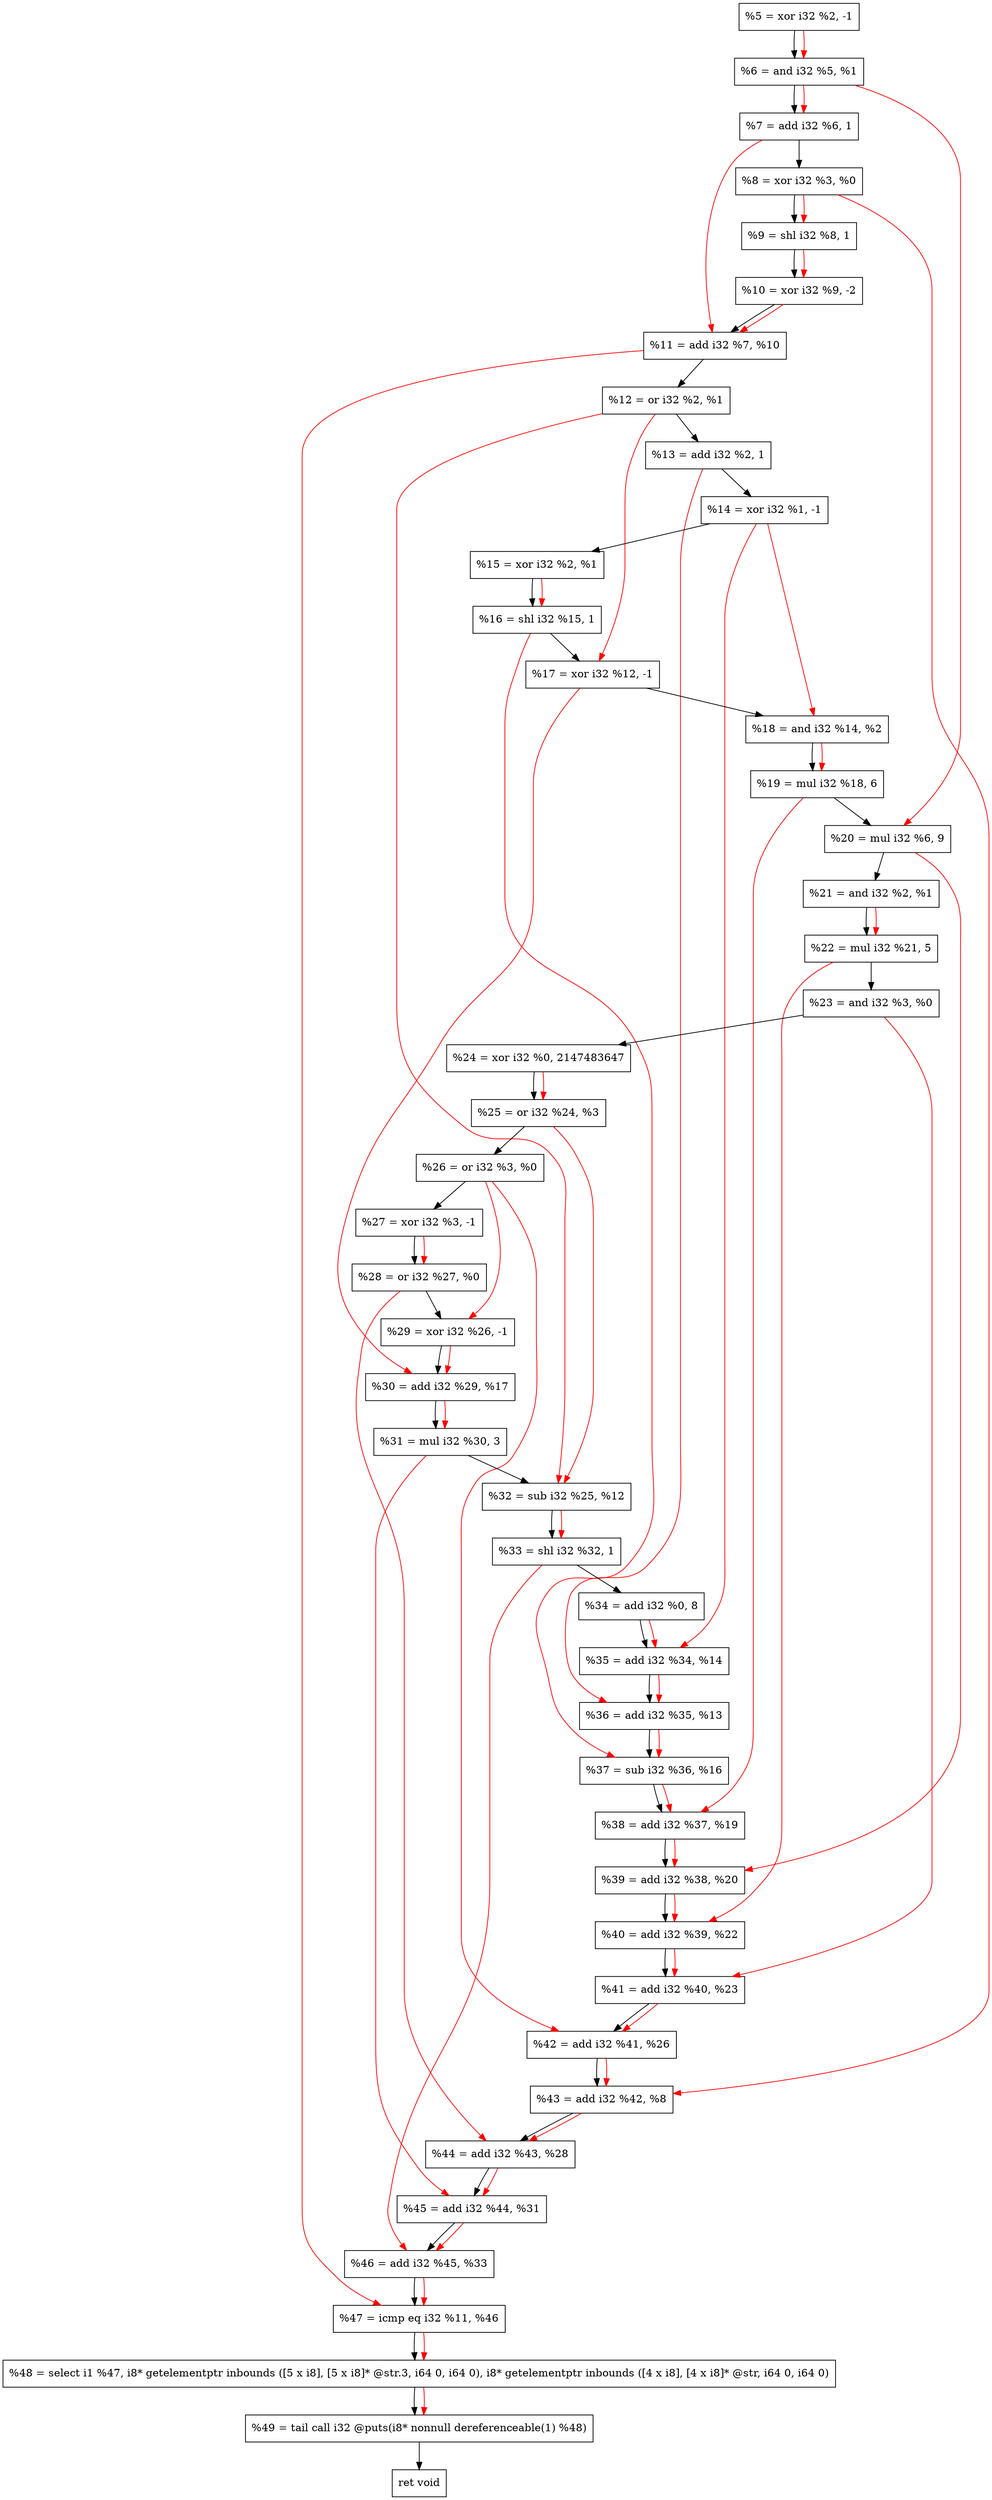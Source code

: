 digraph "DFG for'crackme' function" {
	Node0x12c51a0[shape=record, label="  %5 = xor i32 %2, -1"];
	Node0x12c5210[shape=record, label="  %6 = and i32 %5, %1"];
	Node0x12c52b0[shape=record, label="  %7 = add i32 %6, 1"];
	Node0x12c5320[shape=record, label="  %8 = xor i32 %3, %0"];
	Node0x12c5390[shape=record, label="  %9 = shl i32 %8, 1"];
	Node0x12c5430[shape=record, label="  %10 = xor i32 %9, -2"];
	Node0x12c54a0[shape=record, label="  %11 = add i32 %7, %10"];
	Node0x12c5510[shape=record, label="  %12 = or i32 %2, %1"];
	Node0x12c5580[shape=record, label="  %13 = add i32 %2, 1"];
	Node0x12c55f0[shape=record, label="  %14 = xor i32 %1, -1"];
	Node0x12c5660[shape=record, label="  %15 = xor i32 %2, %1"];
	Node0x12c56d0[shape=record, label="  %16 = shl i32 %15, 1"];
	Node0x12c5740[shape=record, label="  %17 = xor i32 %12, -1"];
	Node0x12c57b0[shape=record, label="  %18 = and i32 %14, %2"];
	Node0x12c5850[shape=record, label="  %19 = mul i32 %18, 6"];
	Node0x12c58f0[shape=record, label="  %20 = mul i32 %6, 9"];
	Node0x12c5960[shape=record, label="  %21 = and i32 %2, %1"];
	Node0x12c5a00[shape=record, label="  %22 = mul i32 %21, 5"];
	Node0x12c5a70[shape=record, label="  %23 = and i32 %3, %0"];
	Node0x12c5b10[shape=record, label="  %24 = xor i32 %0, 2147483647"];
	Node0x12c5b80[shape=record, label="  %25 = or i32 %24, %3"];
	Node0x12c5bf0[shape=record, label="  %26 = or i32 %3, %0"];
	Node0x12c5c60[shape=record, label="  %27 = xor i32 %3, -1"];
	Node0x12c5cd0[shape=record, label="  %28 = or i32 %27, %0"];
	Node0x12c5d40[shape=record, label="  %29 = xor i32 %26, -1"];
	Node0x12c5db0[shape=record, label="  %30 = add i32 %29, %17"];
	Node0x12c5e50[shape=record, label="  %31 = mul i32 %30, 3"];
	Node0x12c5ec0[shape=record, label="  %32 = sub i32 %25, %12"];
	Node0x12c6140[shape=record, label="  %33 = shl i32 %32, 1"];
	Node0x12c61e0[shape=record, label="  %34 = add i32 %0, 8"];
	Node0x12c6250[shape=record, label="  %35 = add i32 %34, %14"];
	Node0x12c62c0[shape=record, label="  %36 = add i32 %35, %13"];
	Node0x12c6330[shape=record, label="  %37 = sub i32 %36, %16"];
	Node0x12c63a0[shape=record, label="  %38 = add i32 %37, %19"];
	Node0x12c6410[shape=record, label="  %39 = add i32 %38, %20"];
	Node0x12c6480[shape=record, label="  %40 = add i32 %39, %22"];
	Node0x12c64f0[shape=record, label="  %41 = add i32 %40, %23"];
	Node0x12c6560[shape=record, label="  %42 = add i32 %41, %26"];
	Node0x12c65d0[shape=record, label="  %43 = add i32 %42, %8"];
	Node0x12c6640[shape=record, label="  %44 = add i32 %43, %28"];
	Node0x12c66b0[shape=record, label="  %45 = add i32 %44, %31"];
	Node0x12c6720[shape=record, label="  %46 = add i32 %45, %33"];
	Node0x12c6790[shape=record, label="  %47 = icmp eq i32 %11, %46"];
	Node0x1265268[shape=record, label="  %48 = select i1 %47, i8* getelementptr inbounds ([5 x i8], [5 x i8]* @str.3, i64 0, i64 0), i8* getelementptr inbounds ([4 x i8], [4 x i8]* @str, i64 0, i64 0)"];
	Node0x12c6c30[shape=record, label="  %49 = tail call i32 @puts(i8* nonnull dereferenceable(1) %48)"];
	Node0x12c6c80[shape=record, label="  ret void"];
	Node0x12c51a0 -> Node0x12c5210;
	Node0x12c5210 -> Node0x12c52b0;
	Node0x12c52b0 -> Node0x12c5320;
	Node0x12c5320 -> Node0x12c5390;
	Node0x12c5390 -> Node0x12c5430;
	Node0x12c5430 -> Node0x12c54a0;
	Node0x12c54a0 -> Node0x12c5510;
	Node0x12c5510 -> Node0x12c5580;
	Node0x12c5580 -> Node0x12c55f0;
	Node0x12c55f0 -> Node0x12c5660;
	Node0x12c5660 -> Node0x12c56d0;
	Node0x12c56d0 -> Node0x12c5740;
	Node0x12c5740 -> Node0x12c57b0;
	Node0x12c57b0 -> Node0x12c5850;
	Node0x12c5850 -> Node0x12c58f0;
	Node0x12c58f0 -> Node0x12c5960;
	Node0x12c5960 -> Node0x12c5a00;
	Node0x12c5a00 -> Node0x12c5a70;
	Node0x12c5a70 -> Node0x12c5b10;
	Node0x12c5b10 -> Node0x12c5b80;
	Node0x12c5b80 -> Node0x12c5bf0;
	Node0x12c5bf0 -> Node0x12c5c60;
	Node0x12c5c60 -> Node0x12c5cd0;
	Node0x12c5cd0 -> Node0x12c5d40;
	Node0x12c5d40 -> Node0x12c5db0;
	Node0x12c5db0 -> Node0x12c5e50;
	Node0x12c5e50 -> Node0x12c5ec0;
	Node0x12c5ec0 -> Node0x12c6140;
	Node0x12c6140 -> Node0x12c61e0;
	Node0x12c61e0 -> Node0x12c6250;
	Node0x12c6250 -> Node0x12c62c0;
	Node0x12c62c0 -> Node0x12c6330;
	Node0x12c6330 -> Node0x12c63a0;
	Node0x12c63a0 -> Node0x12c6410;
	Node0x12c6410 -> Node0x12c6480;
	Node0x12c6480 -> Node0x12c64f0;
	Node0x12c64f0 -> Node0x12c6560;
	Node0x12c6560 -> Node0x12c65d0;
	Node0x12c65d0 -> Node0x12c6640;
	Node0x12c6640 -> Node0x12c66b0;
	Node0x12c66b0 -> Node0x12c6720;
	Node0x12c6720 -> Node0x12c6790;
	Node0x12c6790 -> Node0x1265268;
	Node0x1265268 -> Node0x12c6c30;
	Node0x12c6c30 -> Node0x12c6c80;
edge [color=red]
	Node0x12c51a0 -> Node0x12c5210;
	Node0x12c5210 -> Node0x12c52b0;
	Node0x12c5320 -> Node0x12c5390;
	Node0x12c5390 -> Node0x12c5430;
	Node0x12c52b0 -> Node0x12c54a0;
	Node0x12c5430 -> Node0x12c54a0;
	Node0x12c5660 -> Node0x12c56d0;
	Node0x12c5510 -> Node0x12c5740;
	Node0x12c55f0 -> Node0x12c57b0;
	Node0x12c57b0 -> Node0x12c5850;
	Node0x12c5210 -> Node0x12c58f0;
	Node0x12c5960 -> Node0x12c5a00;
	Node0x12c5b10 -> Node0x12c5b80;
	Node0x12c5c60 -> Node0x12c5cd0;
	Node0x12c5bf0 -> Node0x12c5d40;
	Node0x12c5d40 -> Node0x12c5db0;
	Node0x12c5740 -> Node0x12c5db0;
	Node0x12c5db0 -> Node0x12c5e50;
	Node0x12c5b80 -> Node0x12c5ec0;
	Node0x12c5510 -> Node0x12c5ec0;
	Node0x12c5ec0 -> Node0x12c6140;
	Node0x12c61e0 -> Node0x12c6250;
	Node0x12c55f0 -> Node0x12c6250;
	Node0x12c6250 -> Node0x12c62c0;
	Node0x12c5580 -> Node0x12c62c0;
	Node0x12c62c0 -> Node0x12c6330;
	Node0x12c56d0 -> Node0x12c6330;
	Node0x12c6330 -> Node0x12c63a0;
	Node0x12c5850 -> Node0x12c63a0;
	Node0x12c63a0 -> Node0x12c6410;
	Node0x12c58f0 -> Node0x12c6410;
	Node0x12c6410 -> Node0x12c6480;
	Node0x12c5a00 -> Node0x12c6480;
	Node0x12c6480 -> Node0x12c64f0;
	Node0x12c5a70 -> Node0x12c64f0;
	Node0x12c64f0 -> Node0x12c6560;
	Node0x12c5bf0 -> Node0x12c6560;
	Node0x12c6560 -> Node0x12c65d0;
	Node0x12c5320 -> Node0x12c65d0;
	Node0x12c65d0 -> Node0x12c6640;
	Node0x12c5cd0 -> Node0x12c6640;
	Node0x12c6640 -> Node0x12c66b0;
	Node0x12c5e50 -> Node0x12c66b0;
	Node0x12c66b0 -> Node0x12c6720;
	Node0x12c6140 -> Node0x12c6720;
	Node0x12c54a0 -> Node0x12c6790;
	Node0x12c6720 -> Node0x12c6790;
	Node0x12c6790 -> Node0x1265268;
	Node0x1265268 -> Node0x12c6c30;
}
